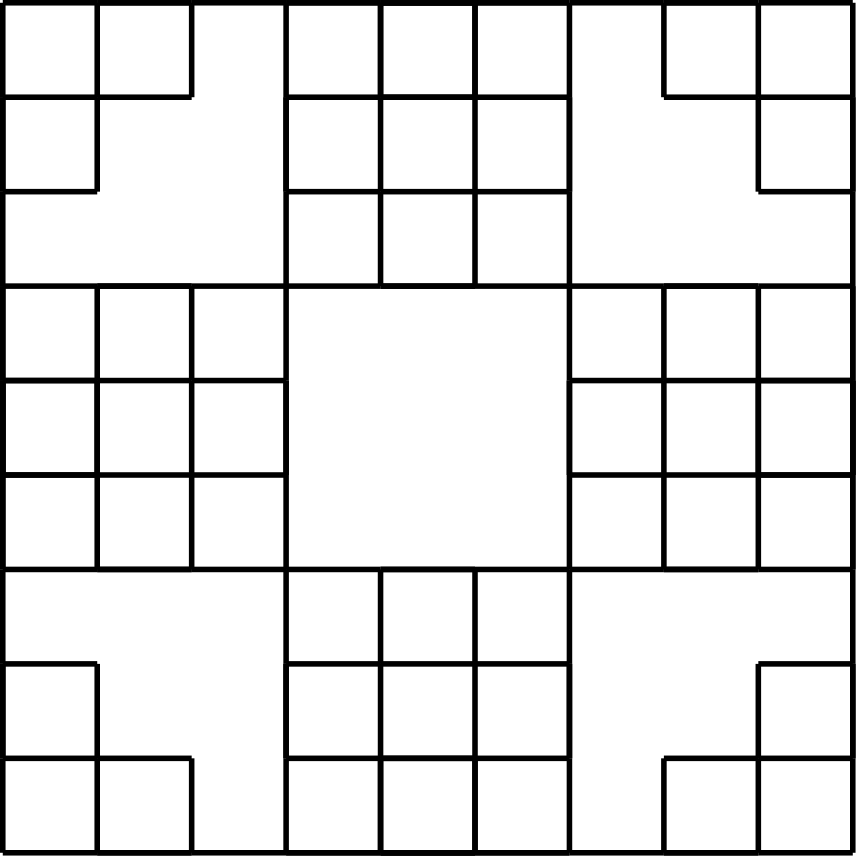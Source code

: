 <?xml version="1.0"?>
<!DOCTYPE ipe SYSTEM "ipe.dtd">
<ipe version="70212" creator="svgtoipe 20240516">
<ipestyle>
<layout paper="332 333" frame="332 333" origin="0 0" crop="no"/>
<opacity name="10%" value="0.10"/>
<opacity name="20%" value="0.20"/>
<opacity name="30%" value="0.30"/>
<opacity name="40%" value="0.40"/>
<opacity name="50%" value="0.50"/>
<opacity name="60%" value="0.60"/>
<opacity name="70%" value="0.70"/>
<opacity name="80%" value="0.80"/>
<opacity name="90%" value="0.90"/>
<pathstyle cap="0" join="0" fillrule="wind"/>
</ipestyle>
<page>
<group matrix="1 0 0 -1 -474 527">
<path stroke="0 0 0" pen="2">
487 514 m 521 514 l
</path>
<path stroke="0 0 0" pen="2">
521 514 m 555 514 l
</path>
<path stroke="0 0 0" pen="2">
555 514 m 555 480 l
</path>
<path stroke="0 0 0" pen="2">
555 480 m 521 480 l
</path>
<path stroke="0 0 0" pen="2">
521 480 m 521 514 l
</path>
<path stroke="0 0 0" pen="2">
521 514 m 555 514 l
</path>
<path stroke="0 0 0" pen="2">
555 514 m 589 514 l
</path>
<path stroke="0 0 0" pen="2">
589 514 m 623 514 l
</path>
<path stroke="0 0 0" pen="2">
623 514 m 657 514 l
</path>
<path stroke="0 0 0" pen="2">
657 514 m 657 480 l
</path>
<path stroke="0 0 0" pen="2">
657 480 m 623 480 l
</path>
<path stroke="0 0 0" pen="2">
623 480 m 623 514 l
</path>
<path stroke="0 0 0" pen="2">
623 514 m 657 514 l
</path>
<path stroke="0 0 0" pen="2">
657 514 m 691 514 l
</path>
<path stroke="0 0 0" pen="2">
691 514 m 691 480 l
</path>
<path stroke="0 0 0" pen="2">
691 480 m 691 446 l
</path>
<path stroke="0 0 0" pen="2">
691 446 m 657 446 l
</path>
<path stroke="0 0 0" pen="2">
657 446 m 657 480 l
</path>
<path stroke="0 0 0" pen="2">
657 480 m 691 480 l
</path>
<path stroke="0 0 0" pen="2">
691 480 m 691 446 l
</path>
<path stroke="0 0 0" pen="2">
691 446 m 691 412 l
</path>
<path stroke="0 0 0" pen="2">
691 412 m 657 412 l
</path>
<path stroke="0 0 0" pen="2">
657 412 m 623 412 l
</path>
<path stroke="0 0 0" pen="2">
623 412 m 623 446 l
</path>
<path stroke="0 0 0" pen="2">
623 446 m 657 446 l
</path>
<path stroke="0 0 0" pen="2">
657 446 m 657 412 l
</path>
<path stroke="0 0 0" pen="2">
657 412 m 623 412 l
</path>
<path stroke="0 0 0" pen="2">
623 412 m 589 412 l
</path>
<path stroke="0 0 0" pen="2">
589 412 m 589 446 l
</path>
<path stroke="0 0 0" pen="2">
589 446 m 589 480 l
</path>
<path stroke="0 0 0" pen="2">
589 480 m 623 480 l
</path>
<path stroke="0 0 0" pen="2">
623 480 m 623 446 l
</path>
<path stroke="0 0 0" pen="2">
623 446 m 589 446 l
</path>
<path stroke="0 0 0" pen="2">
589 446 m 589 480 l
</path>
<path stroke="0 0 0" pen="2">
589 480 m 589 514 l
</path>
<path stroke="0 0 0" pen="2">
589 514 m 623 514 l
</path>
<path stroke="0 0 0" pen="2">
623 514 m 657 514 l
</path>
<path stroke="0 0 0" pen="2">
657 514 m 657 480 l
</path>
<path stroke="0 0 0" pen="2">
657 480 m 623 480 l
</path>
<path stroke="0 0 0" pen="2">
623 480 m 623 514 l
</path>
<path stroke="0 0 0" pen="2">
623 514 m 657 514 l
</path>
<path stroke="0 0 0" pen="2">
657 514 m 691 514 l
</path>
<path stroke="0 0 0" pen="2">
691 514 m 725 514 l
</path>
<path stroke="0 0 0" pen="2">
725 514 m 759 514 l
</path>
<path stroke="0 0 0" pen="2">
759 514 m 759 480 l
</path>
<path stroke="0 0 0" pen="2">
759 480 m 725 480 l
</path>
<path stroke="0 0 0" pen="2">
725 480 m 725 514 l
</path>
<path stroke="0 0 0" pen="2">
725 514 m 759 514 l
</path>
<path stroke="0 0 0" pen="2">
759 514 m 793 514 l
</path>
<path stroke="0 0 0" pen="2">
793 514 m 793 480 l
</path>
<path stroke="0 0 0" pen="2">
793 480 m 793 446 l
</path>
<path stroke="0 0 0" pen="2">
793 446 m 759 446 l
</path>
<path stroke="0 0 0" pen="2">
759 446 m 759 480 l
</path>
<path stroke="0 0 0" pen="2">
759 480 m 793 480 l
</path>
<path stroke="0 0 0" pen="2">
793 480 m 793 446 l
</path>
<path stroke="0 0 0" pen="2">
793 446 m 793 412 l
</path>
<path stroke="0 0 0" pen="2">
793 412 m 793 378 l
</path>
<path stroke="0 0 0" pen="2">
793 378 m 793 344 l
</path>
<path stroke="0 0 0" pen="2">
793 344 m 759 344 l
</path>
<path stroke="0 0 0" pen="2">
759 344 m 759 378 l
</path>
<path stroke="0 0 0" pen="2">
759 378 m 793 378 l
</path>
<path stroke="0 0 0" pen="2">
793 378 m 793 344 l
</path>
<path stroke="0 0 0" pen="2">
793 344 m 793 310 l
</path>
<path stroke="0 0 0" pen="2">
793 310 m 759 310 l
</path>
<path stroke="0 0 0" pen="2">
759 310 m 725 310 l
</path>
<path stroke="0 0 0" pen="2">
725 310 m 725 344 l
</path>
<path stroke="0 0 0" pen="2">
725 344 m 759 344 l
</path>
<path stroke="0 0 0" pen="2">
759 344 m 759 310 l
</path>
<path stroke="0 0 0" pen="2">
759 310 m 725 310 l
</path>
<path stroke="0 0 0" pen="2">
725 310 m 691 310 l
</path>
<path stroke="0 0 0" pen="2">
691 310 m 691 344 l
</path>
<path stroke="0 0 0" pen="2">
691 344 m 691 378 l
</path>
<path stroke="0 0 0" pen="2">
691 378 m 725 378 l
</path>
<path stroke="0 0 0" pen="2">
725 378 m 725 344 l
</path>
<path stroke="0 0 0" pen="2">
725 344 m 691 344 l
</path>
<path stroke="0 0 0" pen="2">
691 344 m 691 378 l
</path>
<path stroke="0 0 0" pen="2">
691 378 m 691 412 l
</path>
<path stroke="0 0 0" pen="2">
691 412 m 725 412 l
</path>
<path stroke="0 0 0" pen="2">
725 412 m 759 412 l
</path>
<path stroke="0 0 0" pen="2">
759 412 m 759 378 l
</path>
<path stroke="0 0 0" pen="2">
759 378 m 725 378 l
</path>
<path stroke="0 0 0" pen="2">
725 378 m 725 412 l
</path>
<path stroke="0 0 0" pen="2">
725 412 m 759 412 l
</path>
<path stroke="0 0 0" pen="2">
759 412 m 793 412 l
</path>
<path stroke="0 0 0" pen="2">
793 412 m 793 378 l
</path>
<path stroke="0 0 0" pen="2">
793 378 m 793 344 l
</path>
<path stroke="0 0 0" pen="2">
793 344 m 759 344 l
</path>
<path stroke="0 0 0" pen="2">
759 344 m 759 378 l
</path>
<path stroke="0 0 0" pen="2">
759 378 m 793 378 l
</path>
<path stroke="0 0 0" pen="2">
793 378 m 793 344 l
</path>
<path stroke="0 0 0" pen="2">
793 344 m 793 310 l
</path>
<path stroke="0 0 0" pen="2">
793 310 m 793 276 l
</path>
<path stroke="0 0 0" pen="2">
793 276 m 793 242 l
</path>
<path stroke="0 0 0" pen="2">
793 242 m 759 242 l
</path>
<path stroke="0 0 0" pen="2">
759 242 m 759 276 l
</path>
<path stroke="0 0 0" pen="2">
759 276 m 793 276 l
</path>
<path stroke="0 0 0" pen="2">
793 276 m 793 242 l
</path>
<path stroke="0 0 0" pen="2">
793 242 m 793 208 l
</path>
<path stroke="0 0 0" pen="2">
793 208 m 759 208 l
</path>
<path stroke="0 0 0" pen="2">
759 208 m 725 208 l
</path>
<path stroke="0 0 0" pen="2">
725 208 m 725 242 l
</path>
<path stroke="0 0 0" pen="2">
725 242 m 759 242 l
</path>
<path stroke="0 0 0" pen="2">
759 242 m 759 208 l
</path>
<path stroke="0 0 0" pen="2">
759 208 m 725 208 l
</path>
<path stroke="0 0 0" pen="2">
725 208 m 691 208 l
</path>
<path stroke="0 0 0" pen="2">
691 208 m 657 208 l
</path>
<path stroke="0 0 0" pen="2">
657 208 m 623 208 l
</path>
<path stroke="0 0 0" pen="2">
623 208 m 623 242 l
</path>
<path stroke="0 0 0" pen="2">
623 242 m 657 242 l
</path>
<path stroke="0 0 0" pen="2">
657 242 m 657 208 l
</path>
<path stroke="0 0 0" pen="2">
657 208 m 623 208 l
</path>
<path stroke="0 0 0" pen="2">
623 208 m 589 208 l
</path>
<path stroke="0 0 0" pen="2">
589 208 m 589 242 l
</path>
<path stroke="0 0 0" pen="2">
589 242 m 589 276 l
</path>
<path stroke="0 0 0" pen="2">
589 276 m 623 276 l
</path>
<path stroke="0 0 0" pen="2">
623 276 m 623 242 l
</path>
<path stroke="0 0 0" pen="2">
623 242 m 589 242 l
</path>
<path stroke="0 0 0" pen="2">
589 242 m 589 276 l
</path>
<path stroke="0 0 0" pen="2">
589 276 m 589 310 l
</path>
<path stroke="0 0 0" pen="2">
589 310 m 623 310 l
</path>
<path stroke="0 0 0" pen="2">
623 310 m 657 310 l
</path>
<path stroke="0 0 0" pen="2">
657 310 m 657 276 l
</path>
<path stroke="0 0 0" pen="2">
657 276 m 623 276 l
</path>
<path stroke="0 0 0" pen="2">
623 276 m 623 310 l
</path>
<path stroke="0 0 0" pen="2">
623 310 m 657 310 l
</path>
<path stroke="0 0 0" pen="2">
657 310 m 691 310 l
</path>
<path stroke="0 0 0" pen="2">
691 310 m 691 276 l
</path>
<path stroke="0 0 0" pen="2">
691 276 m 691 242 l
</path>
<path stroke="0 0 0" pen="2">
691 242 m 657 242 l
</path>
<path stroke="0 0 0" pen="2">
657 242 m 657 276 l
</path>
<path stroke="0 0 0" pen="2">
657 276 m 691 276 l
</path>
<path stroke="0 0 0" pen="2">
691 276 m 691 242 l
</path>
<path stroke="0 0 0" pen="2">
691 242 m 691 208 l
</path>
<path stroke="0 0 0" pen="2">
691 208 m 657 208 l
</path>
<path stroke="0 0 0" pen="2">
657 208 m 623 208 l
</path>
<path stroke="0 0 0" pen="2">
623 208 m 623 242 l
</path>
<path stroke="0 0 0" pen="2">
623 242 m 657 242 l
</path>
<path stroke="0 0 0" pen="2">
657 242 m 657 208 l
</path>
<path stroke="0 0 0" pen="2">
657 208 m 623 208 l
</path>
<path stroke="0 0 0" pen="2">
623 208 m 589 208 l
</path>
<path stroke="0 0 0" pen="2">
589 208 m 555 208 l
</path>
<path stroke="0 0 0" pen="2">
555 208 m 521 208 l
</path>
<path stroke="0 0 0" pen="2">
521 208 m 521 242 l
</path>
<path stroke="0 0 0" pen="2">
521 242 m 555 242 l
</path>
<path stroke="0 0 0" pen="2">
555 242 m 555 208 l
</path>
<path stroke="0 0 0" pen="2">
555 208 m 521 208 l
</path>
<path stroke="0 0 0" pen="2">
521 208 m 487 208 l
</path>
<path stroke="0 0 0" pen="2">
487 208 m 487 242 l
</path>
<path stroke="0 0 0" pen="2">
487 242 m 487 276 l
</path>
<path stroke="0 0 0" pen="2">
487 276 m 521 276 l
</path>
<path stroke="0 0 0" pen="2">
521 276 m 521 242 l
</path>
<path stroke="0 0 0" pen="2">
521 242 m 487 242 l
</path>
<path stroke="0 0 0" pen="2">
487 242 m 487 276 l
</path>
<path stroke="0 0 0" pen="2">
487 276 m 487 310 l
</path>
<path stroke="0 0 0" pen="2">
487 310 m 487 344 l
</path>
<path stroke="0 0 0" pen="2">
487 344 m 487 378 l
</path>
<path stroke="0 0 0" pen="2">
487 378 m 521 378 l
</path>
<path stroke="0 0 0" pen="2">
521 378 m 521 344 l
</path>
<path stroke="0 0 0" pen="2">
521 344 m 487 344 l
</path>
<path stroke="0 0 0" pen="2">
487 344 m 487 378 l
</path>
<path stroke="0 0 0" pen="2">
487 378 m 487 412 l
</path>
<path stroke="0 0 0" pen="2">
487 412 m 521 412 l
</path>
<path stroke="0 0 0" pen="2">
521 412 m 555 412 l
</path>
<path stroke="0 0 0" pen="2">
555 412 m 555 378 l
</path>
<path stroke="0 0 0" pen="2">
555 378 m 521 378 l
</path>
<path stroke="0 0 0" pen="2">
521 378 m 521 412 l
</path>
<path stroke="0 0 0" pen="2">
521 412 m 555 412 l
</path>
<path stroke="0 0 0" pen="2">
555 412 m 589 412 l
</path>
<path stroke="0 0 0" pen="2">
589 412 m 589 378 l
</path>
<path stroke="0 0 0" pen="2">
589 378 m 589 344 l
</path>
<path stroke="0 0 0" pen="2">
589 344 m 555 344 l
</path>
<path stroke="0 0 0" pen="2">
555 344 m 555 378 l
</path>
<path stroke="0 0 0" pen="2">
555 378 m 589 378 l
</path>
<path stroke="0 0 0" pen="2">
589 378 m 589 344 l
</path>
<path stroke="0 0 0" pen="2">
589 344 m 589 310 l
</path>
<path stroke="0 0 0" pen="2">
589 310 m 555 310 l
</path>
<path stroke="0 0 0" pen="2">
555 310 m 521 310 l
</path>
<path stroke="0 0 0" pen="2">
521 310 m 521 344 l
</path>
<path stroke="0 0 0" pen="2">
521 344 m 555 344 l
</path>
<path stroke="0 0 0" pen="2">
555 344 m 555 310 l
</path>
<path stroke="0 0 0" pen="2">
555 310 m 521 310 l
</path>
<path stroke="0 0 0" pen="2">
521 310 m 487 310 l
</path>
<path stroke="0 0 0" pen="2">
487 310 m 487 344 l
</path>
<path stroke="0 0 0" pen="2">
487 344 m 487 378 l
</path>
<path stroke="0 0 0" pen="2">
487 378 m 521 378 l
</path>
<path stroke="0 0 0" pen="2">
521 378 m 521 344 l
</path>
<path stroke="0 0 0" pen="2">
521 344 m 487 344 l
</path>
<path stroke="0 0 0" pen="2">
487 344 m 487 378 l
</path>
<path stroke="0 0 0" pen="2">
487 378 m 487 412 l
</path>
<path stroke="0 0 0" pen="2">
487 412 m 487 446 l
</path>
<path stroke="0 0 0" pen="2">
487 446 m 487 480 l
</path>
<path stroke="0 0 0" pen="2">
487 480 m 521 480 l
</path>
<path stroke="0 0 0" pen="2">
521 480 m 521 446 l
</path>
<path stroke="0 0 0" pen="2">
521 446 m 487 446 l
</path>
<path stroke="0 0 0" pen="2">
487 446 m 487 480 l
</path>
<path stroke="0 0 0" pen="2">
487 480 m 487 514 l
</path>
</group>
</page>
</ipe>
